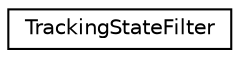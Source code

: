 digraph "Graphical Class Hierarchy"
{
  edge [fontname="Helvetica",fontsize="10",labelfontname="Helvetica",labelfontsize="10"];
  node [fontname="Helvetica",fontsize="10",shape=record];
  rankdir="LR";
  Node0 [label="TrackingStateFilter",height=0.2,width=0.4,color="black", fillcolor="white", style="filled",URL="$class_tracking_state_filter.html",tooltip="Implementation of a Holt Double Exponential Smoothing filter. The double exponential smooths the curv..."];
}
